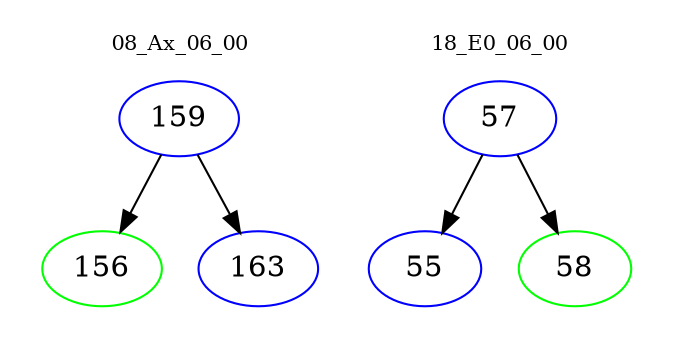 digraph{
subgraph cluster_0 {
color = white
label = "08_Ax_06_00";
fontsize=10;
T0_159 [label="159", color="blue"]
T0_159 -> T0_156 [color="black"]
T0_156 [label="156", color="green"]
T0_159 -> T0_163 [color="black"]
T0_163 [label="163", color="blue"]
}
subgraph cluster_1 {
color = white
label = "18_E0_06_00";
fontsize=10;
T1_57 [label="57", color="blue"]
T1_57 -> T1_55 [color="black"]
T1_55 [label="55", color="blue"]
T1_57 -> T1_58 [color="black"]
T1_58 [label="58", color="green"]
}
}
